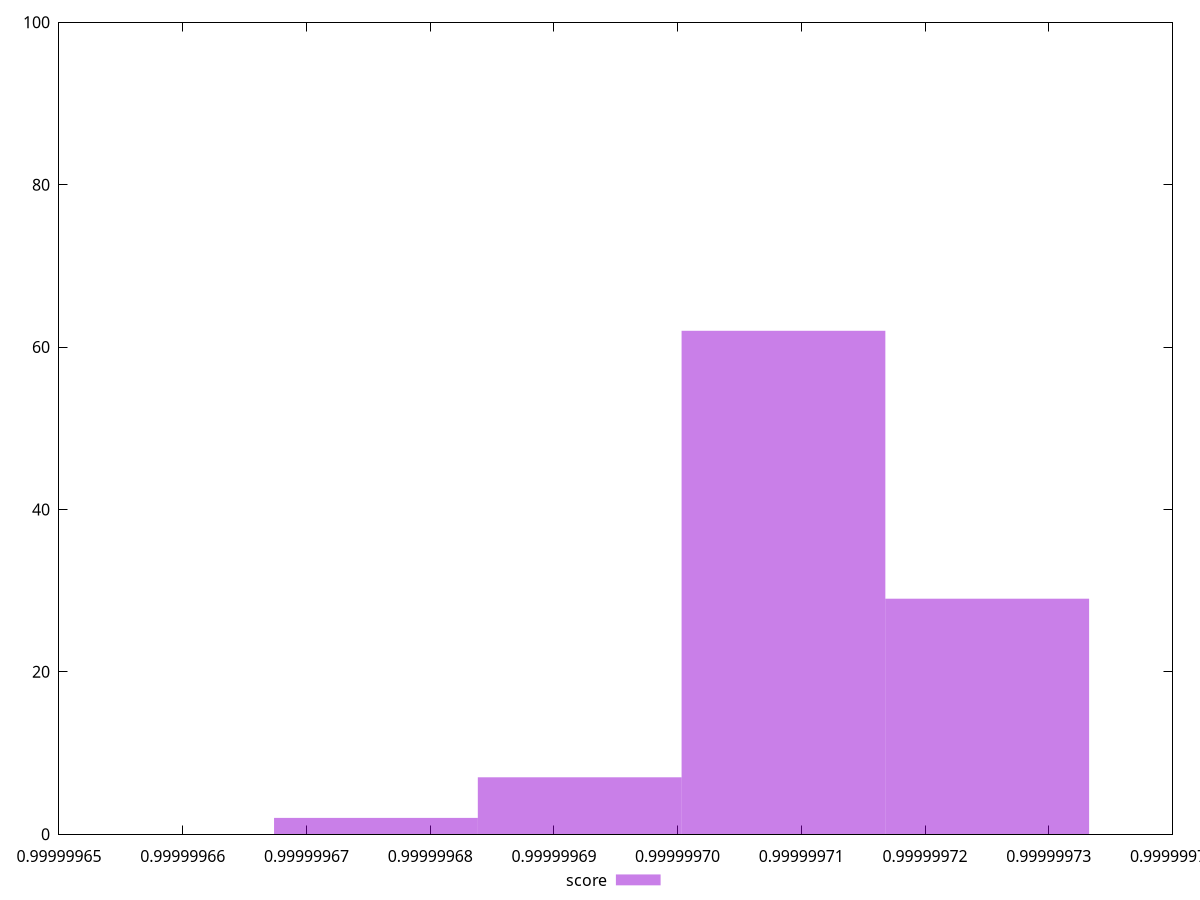 reset
set terminal svg size 640, 490 enhanced background rgb 'white'
set output "report_00007_2020-12-11T15:55:29.892Z/first-cpu-idle/samples/empty/score/histogram.svg"

$score <<EOF
0.9999996756165457 2
0.9999997250256671 29
0.99999970855596 62
0.9999996920862528 7
EOF

set key outside below
set boxwidth 1.646970716911344e-8
set yrange [0:100]
set style fill transparent solid 0.5 noborder

plot \
  $score title "score" with boxes, \


reset